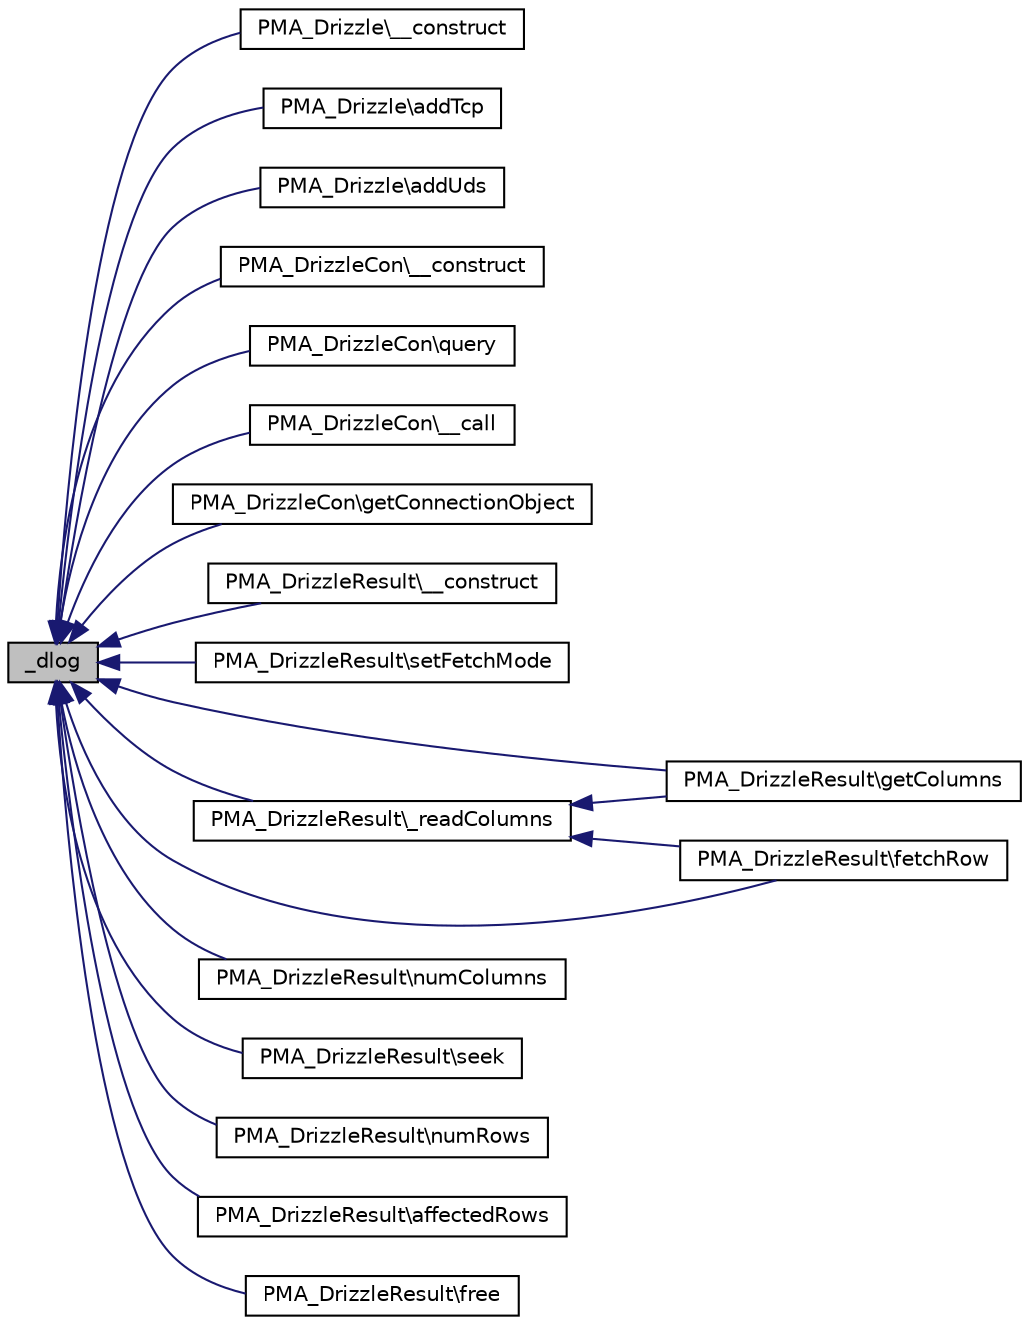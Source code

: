 digraph G
{
  edge [fontname="Helvetica",fontsize="10",labelfontname="Helvetica",labelfontsize="10"];
  node [fontname="Helvetica",fontsize="10",shape=record];
  rankdir="LR";
  Node1 [label="_dlog",height=0.2,width=0.4,color="black", fillcolor="grey75", style="filled" fontcolor="black"];
  Node1 -> Node2 [dir="back",color="midnightblue",fontsize="10",style="solid",fontname="Helvetica"];
  Node2 [label="PMA_Drizzle\\__construct",height=0.2,width=0.4,color="black", fillcolor="white", style="filled",URL="$classPMA__Drizzle.html#a067c6c84ef259d8921e8de4d850dfc06",tooltip="Constructor."];
  Node1 -> Node3 [dir="back",color="midnightblue",fontsize="10",style="solid",fontname="Helvetica"];
  Node3 [label="PMA_Drizzle\\addTcp",height=0.2,width=0.4,color="black", fillcolor="white", style="filled",URL="$classPMA__Drizzle.html#a79abe507940e72a2ec50bbe761446a05",tooltip="Creates a new database conection using TCP."];
  Node1 -> Node4 [dir="back",color="midnightblue",fontsize="10",style="solid",fontname="Helvetica"];
  Node4 [label="PMA_Drizzle\\addUds",height=0.2,width=0.4,color="black", fillcolor="white", style="filled",URL="$classPMA__Drizzle.html#a9ef864412a09db189da9df4d7ab0d69d",tooltip="Creates a new connection using unix domain socket."];
  Node1 -> Node5 [dir="back",color="midnightblue",fontsize="10",style="solid",fontname="Helvetica"];
  Node5 [label="PMA_DrizzleCon\\__construct",height=0.2,width=0.4,color="black", fillcolor="white", style="filled",URL="$classPMA__DrizzleCon.html#a7dfbe65c906ba13deefcabb96061636f",tooltip="Constructor."];
  Node1 -> Node6 [dir="back",color="midnightblue",fontsize="10",style="solid",fontname="Helvetica"];
  Node6 [label="PMA_DrizzleCon\\query",height=0.2,width=0.4,color="black", fillcolor="white", style="filled",URL="$classPMA__DrizzleCon.html#ab5294f3f1ab8fdea252794c3bd1cab5c",tooltip="Executes given query."];
  Node1 -> Node7 [dir="back",color="midnightblue",fontsize="10",style="solid",fontname="Helvetica"];
  Node7 [label="PMA_DrizzleCon\\__call",height=0.2,width=0.4,color="black", fillcolor="white", style="filled",URL="$classPMA__DrizzleCon.html#aba226ae017f75f46777b538bbb634ab9",tooltip="Pass calls of undefined methods to DrizzleCon object."];
  Node1 -> Node8 [dir="back",color="midnightblue",fontsize="10",style="solid",fontname="Helvetica"];
  Node8 [label="PMA_DrizzleCon\\getConnectionObject",height=0.2,width=0.4,color="black", fillcolor="white", style="filled",URL="$classPMA__DrizzleCon.html#a4d59fdbda26e9745c425f2b845a03c2a",tooltip="Returns original Drizzle connection object."];
  Node1 -> Node9 [dir="back",color="midnightblue",fontsize="10",style="solid",fontname="Helvetica"];
  Node9 [label="PMA_DrizzleResult\\__construct",height=0.2,width=0.4,color="black", fillcolor="white", style="filled",URL="$classPMA__DrizzleResult.html#ad973fedafbb780df648c3a6b65f7ae74",tooltip="Constructor."];
  Node1 -> Node10 [dir="back",color="midnightblue",fontsize="10",style="solid",fontname="Helvetica"];
  Node10 [label="PMA_DrizzleResult\\setFetchMode",height=0.2,width=0.4,color="black", fillcolor="white", style="filled",URL="$classPMA__DrizzleResult.html#a9f8a7231e49185c29eb2090e3f932202",tooltip="Sets fetch mode."];
  Node1 -> Node11 [dir="back",color="midnightblue",fontsize="10",style="solid",fontname="Helvetica"];
  Node11 [label="PMA_DrizzleResult\\_readColumns",height=0.2,width=0.4,color="black", fillcolor="white", style="filled",URL="$classPMA__DrizzleResult.html#a2d5b30f40a13c7e49ac2e768fc6e44e5",tooltip="Reads information about columns contained in current result set into {."];
  Node11 -> Node12 [dir="back",color="midnightblue",fontsize="10",style="solid",fontname="Helvetica"];
  Node12 [label="PMA_DrizzleResult\\getColumns",height=0.2,width=0.4,color="black", fillcolor="white", style="filled",URL="$classPMA__DrizzleResult.html#a2b0a903434f5a150104754dd4c52db73",tooltip="Returns columns in current result."];
  Node11 -> Node13 [dir="back",color="midnightblue",fontsize="10",style="solid",fontname="Helvetica"];
  Node13 [label="PMA_DrizzleResult\\fetchRow",height=0.2,width=0.4,color="black", fillcolor="white", style="filled",URL="$classPMA__DrizzleResult.html#a7b84a16e94f9ef7f55dd63208a9295db",tooltip="Fetches next for from this result set."];
  Node1 -> Node12 [dir="back",color="midnightblue",fontsize="10",style="solid",fontname="Helvetica"];
  Node1 -> Node14 [dir="back",color="midnightblue",fontsize="10",style="solid",fontname="Helvetica"];
  Node14 [label="PMA_DrizzleResult\\numColumns",height=0.2,width=0.4,color="black", fillcolor="white", style="filled",URL="$classPMA__DrizzleResult.html#a661265d093a9ab866bd4b8ae0b6977e0",tooltip="Returns number if columns in result."];
  Node1 -> Node13 [dir="back",color="midnightblue",fontsize="10",style="solid",fontname="Helvetica"];
  Node1 -> Node15 [dir="back",color="midnightblue",fontsize="10",style="solid",fontname="Helvetica"];
  Node15 [label="PMA_DrizzleResult\\seek",height=0.2,width=0.4,color="black", fillcolor="white", style="filled",URL="$classPMA__DrizzleResult.html#a40faba5345e2ddf6cc5627c3d1c7ab3d",tooltip="Adjusts the result pointer to an arbitrary row in buffered result."];
  Node1 -> Node16 [dir="back",color="midnightblue",fontsize="10",style="solid",fontname="Helvetica"];
  Node16 [label="PMA_DrizzleResult\\numRows",height=0.2,width=0.4,color="black", fillcolor="white", style="filled",URL="$classPMA__DrizzleResult.html#a39a85d560578db8b95b6604cf0cbeb0b",tooltip="Returns the number of rows in buffered result set."];
  Node1 -> Node17 [dir="back",color="midnightblue",fontsize="10",style="solid",fontname="Helvetica"];
  Node17 [label="PMA_DrizzleResult\\affectedRows",height=0.2,width=0.4,color="black", fillcolor="white", style="filled",URL="$classPMA__DrizzleResult.html#af1d96189ca9937036cf40f641acfffed",tooltip="Returns the number of rows affected by query."];
  Node1 -> Node18 [dir="back",color="midnightblue",fontsize="10",style="solid",fontname="Helvetica"];
  Node18 [label="PMA_DrizzleResult\\free",height=0.2,width=0.4,color="black", fillcolor="white", style="filled",URL="$classPMA__DrizzleResult.html#aec25b14b31dd748e57c24d37e677cd0c",tooltip="Frees resources taken by this result."];
}
